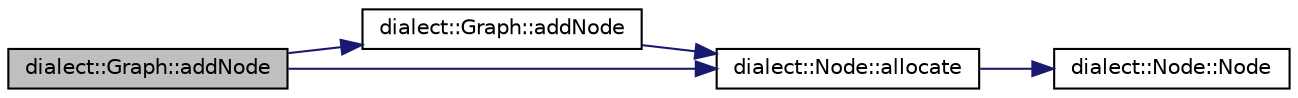 digraph "dialect::Graph::addNode"
{
  edge [fontname="Helvetica",fontsize="10",labelfontname="Helvetica",labelfontsize="10"];
  node [fontname="Helvetica",fontsize="10",shape=record];
  rankdir="LR";
  Node30 [label="dialect::Graph::addNode",height=0.2,width=0.4,color="black", fillcolor="grey75", style="filled", fontcolor="black"];
  Node30 -> Node31 [color="midnightblue",fontsize="10",style="solid",fontname="Helvetica"];
  Node31 [label="dialect::Graph::addNode",height=0.2,width=0.4,color="black", fillcolor="white", style="filled",URL="$classdialect_1_1Graph.html#ac4f60ee524a01495405b429e9206b013",tooltip="Add a new Node to this Graph. "];
  Node31 -> Node32 [color="midnightblue",fontsize="10",style="solid",fontname="Helvetica"];
  Node32 [label="dialect::Node::allocate",height=0.2,width=0.4,color="black", fillcolor="white", style="filled",URL="$classdialect_1_1Node.html#a933bc8b61c4b40f58c4ebddf1f208a30",tooltip="Factory function, to get a shared pointer to a Node allocated on the heap. We make the constructors p..."];
  Node32 -> Node33 [color="midnightblue",fontsize="10",style="solid",fontname="Helvetica"];
  Node33 [label="dialect::Node::Node",height=0.2,width=0.4,color="black", fillcolor="white", style="filled",URL="$classdialect_1_1Node.html#ad8f6657c4b7c7002a414fb9b1c2744f8",tooltip="Default constructor. "];
  Node30 -> Node32 [color="midnightblue",fontsize="10",style="solid",fontname="Helvetica"];
}
